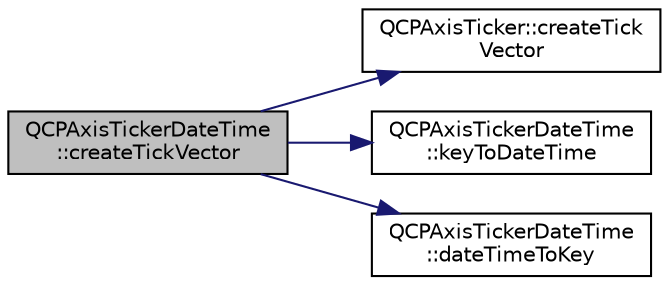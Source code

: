 digraph "QCPAxisTickerDateTime::createTickVector"
{
  edge [fontname="Helvetica",fontsize="10",labelfontname="Helvetica",labelfontsize="10"];
  node [fontname="Helvetica",fontsize="10",shape=record];
  rankdir="LR";
  Node3 [label="QCPAxisTickerDateTime\l::createTickVector",height=0.2,width=0.4,color="black", fillcolor="grey75", style="filled", fontcolor="black"];
  Node3 -> Node4 [color="midnightblue",fontsize="10",style="solid",fontname="Helvetica"];
  Node4 [label="QCPAxisTicker::createTick\lVector",height=0.2,width=0.4,color="black", fillcolor="white", style="filled",URL="$class_q_c_p_axis_ticker.html#af4645a824c7bd2ca8fc7e86ebf9055bd"];
  Node3 -> Node5 [color="midnightblue",fontsize="10",style="solid",fontname="Helvetica"];
  Node5 [label="QCPAxisTickerDateTime\l::keyToDateTime",height=0.2,width=0.4,color="black", fillcolor="white", style="filled",URL="$class_q_c_p_axis_ticker_date_time.html#a4c1761ad057f5564804a53f942629b53"];
  Node3 -> Node6 [color="midnightblue",fontsize="10",style="solid",fontname="Helvetica"];
  Node6 [label="QCPAxisTickerDateTime\l::dateTimeToKey",height=0.2,width=0.4,color="black", fillcolor="white", style="filled",URL="$class_q_c_p_axis_ticker_date_time.html#aa24f293f16fff0f937bf71f4140033f1"];
}
